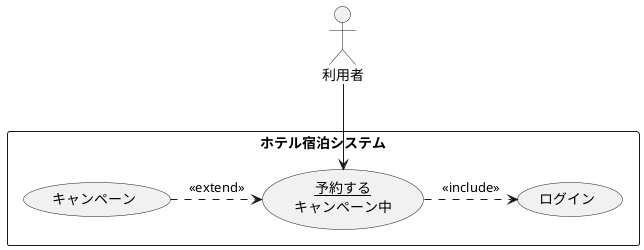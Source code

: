 @startuml ユースケース図
rectangle ホテル宿泊システム{
usecase キャンペーン
usecase ログイン
usecase (<u>予約する</u>\nキャンペーン中) as input
}
利用者-->input
(キャンペーン)  .> input: <<extend>>
input .>ログイン: <<include>>
@enduml